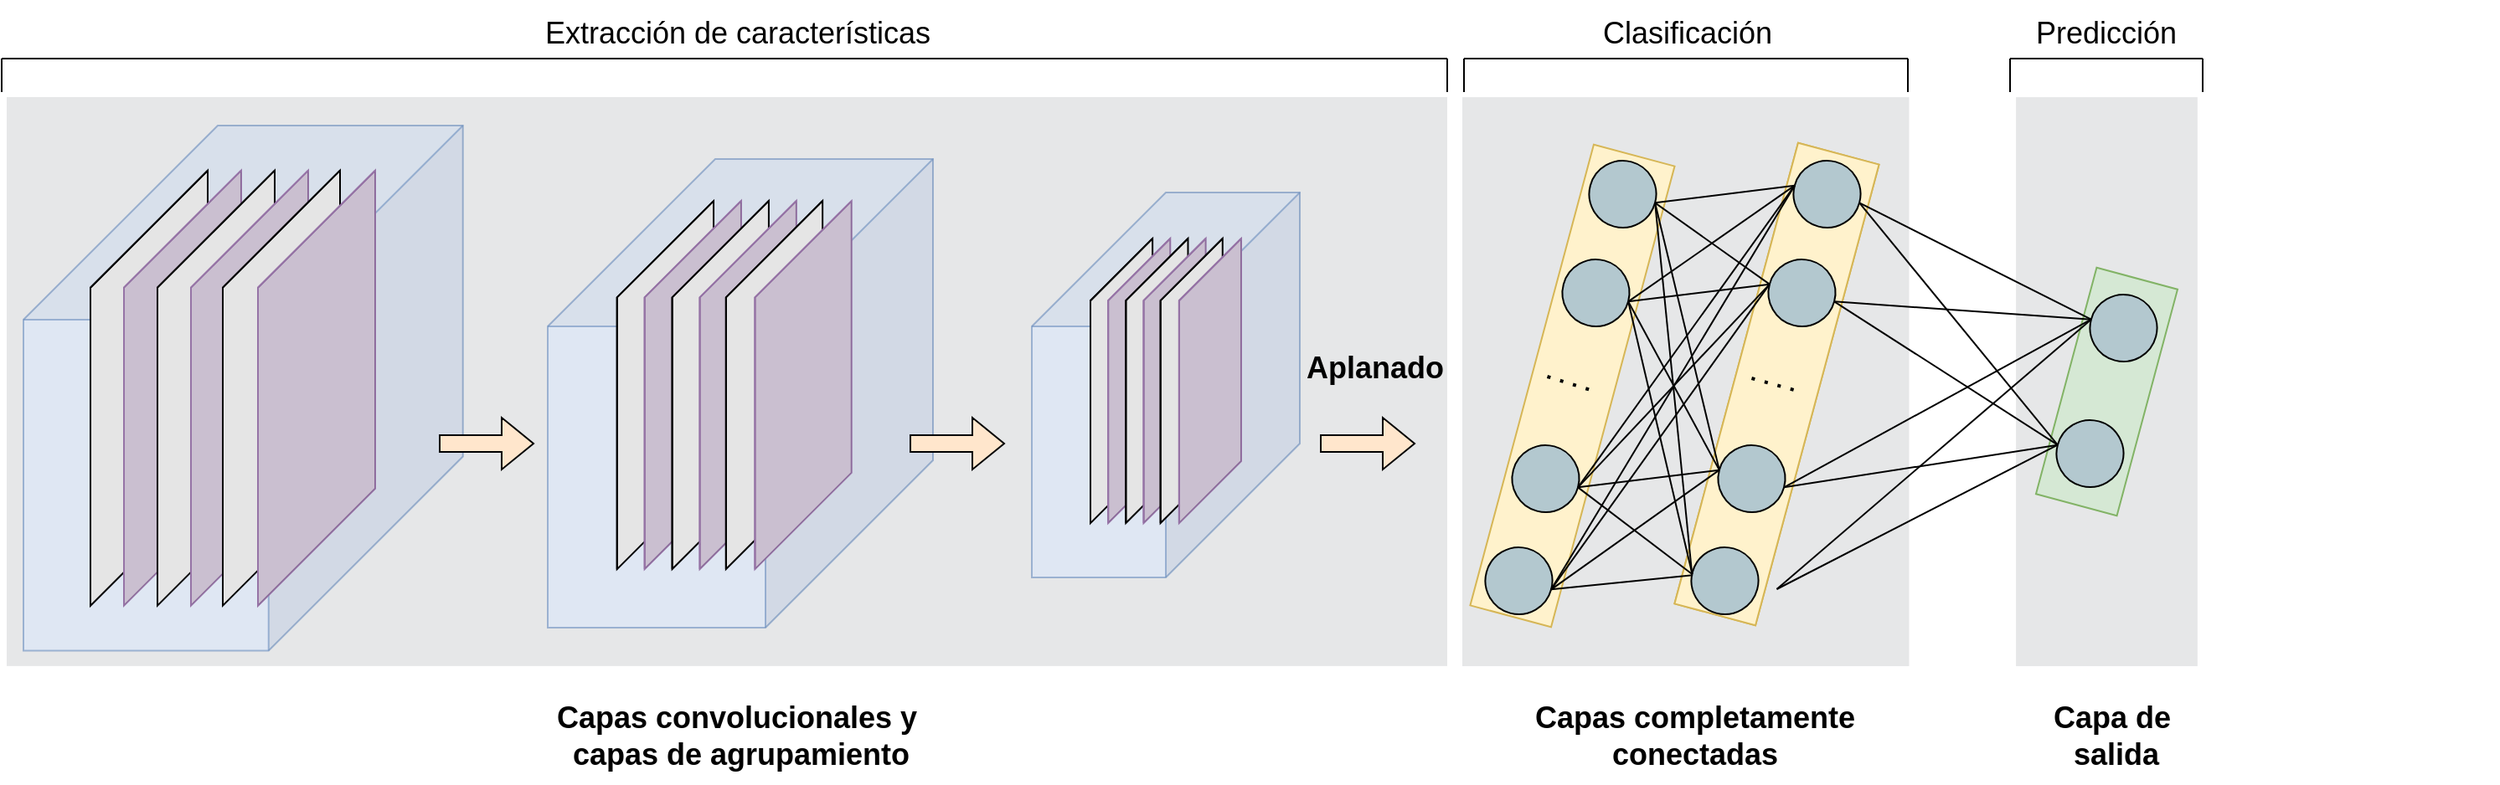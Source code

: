 <mxfile version="24.7.6">
  <diagram name="Page-1" id="Joce6e6T_6m52vz_l7Z_">
    <mxGraphModel dx="2194" dy="1058" grid="1" gridSize="10" guides="1" tooltips="1" connect="1" arrows="1" fold="1" page="1" pageScale="1" pageWidth="70" pageHeight="120" math="1" shadow="0">
      <root>
        <mxCell id="0" />
        <mxCell id="1" parent="0" />
        <mxCell id="L7A9VUnb_QCNfGNs0-5k-71" value="" style="group;rotation=0;" vertex="1" connectable="0" parent="1">
          <mxGeometry x="160.002" y="-252.003" width="540" height="384.97" as="geometry" />
        </mxCell>
        <mxCell id="L7A9VUnb_QCNfGNs0-5k-144" value="" style="group" vertex="1" connectable="0" parent="L7A9VUnb_QCNfGNs0-5k-71">
          <mxGeometry x="-937.002" y="30.963" width="850" height="286.96" as="geometry" />
        </mxCell>
        <mxCell id="L7A9VUnb_QCNfGNs0-5k-155" value="" style="rounded=0;whiteSpace=wrap;html=1;fillColor=#e6e7e8;strokeColor=none;" vertex="1" parent="L7A9VUnb_QCNfGNs0-5k-144">
          <mxGeometry x="-10" y="-55.96" width="860" height="339.93" as="geometry" />
        </mxCell>
        <mxCell id="L7A9VUnb_QCNfGNs0-5k-118" value="" style="shape=cube;whiteSpace=wrap;html=1;boundedLbl=1;backgroundOutline=1;darkOpacity=0.05;darkOpacity2=0.1;flipH=1;size=116;fillColor=#dae8fc;strokeColor=#6c8ebf;opacity=60;" vertex="1" parent="L7A9VUnb_QCNfGNs0-5k-144">
          <mxGeometry y="-38.96" width="262.37" height="313.77" as="geometry" />
        </mxCell>
        <mxCell id="L7A9VUnb_QCNfGNs0-5k-90" value="" style="shape=cube;whiteSpace=wrap;html=1;boundedLbl=1;backgroundOutline=1;darkOpacity=0.05;darkOpacity2=0.1;flipH=1;size=70;" vertex="1" parent="L7A9VUnb_QCNfGNs0-5k-144">
          <mxGeometry x="40" y="-12.08" width="70" height="260" as="geometry" />
        </mxCell>
        <mxCell id="L7A9VUnb_QCNfGNs0-5k-98" value="" style="shape=cube;whiteSpace=wrap;html=1;boundedLbl=1;backgroundOutline=1;darkOpacity=0.05;darkOpacity2=0.1;flipH=1;size=70;fillColor=#e1d5e7;strokeColor=#9673a6;" vertex="1" parent="L7A9VUnb_QCNfGNs0-5k-144">
          <mxGeometry x="60" y="-12.15" width="70" height="260" as="geometry" />
        </mxCell>
        <mxCell id="L7A9VUnb_QCNfGNs0-5k-99" value="" style="shape=cube;whiteSpace=wrap;html=1;boundedLbl=1;backgroundOutline=1;darkOpacity=0.05;darkOpacity2=0.1;flipH=1;size=70;" vertex="1" parent="L7A9VUnb_QCNfGNs0-5k-144">
          <mxGeometry x="80" y="-12.15" width="70" height="260" as="geometry" />
        </mxCell>
        <mxCell id="L7A9VUnb_QCNfGNs0-5k-100" value="" style="shape=cube;whiteSpace=wrap;html=1;boundedLbl=1;backgroundOutline=1;darkOpacity=0.05;darkOpacity2=0.1;flipH=1;size=70;fillColor=#e1d5e7;strokeColor=#9673a6;" vertex="1" parent="L7A9VUnb_QCNfGNs0-5k-144">
          <mxGeometry x="100" y="-12.15" width="70" height="260" as="geometry" />
        </mxCell>
        <mxCell id="L7A9VUnb_QCNfGNs0-5k-101" value="" style="shape=cube;whiteSpace=wrap;html=1;boundedLbl=1;backgroundOutline=1;darkOpacity=0.05;darkOpacity2=0.1;flipH=1;size=70;" vertex="1" parent="L7A9VUnb_QCNfGNs0-5k-144">
          <mxGeometry x="119" y="-12.15" width="70" height="260" as="geometry" />
        </mxCell>
        <mxCell id="L7A9VUnb_QCNfGNs0-5k-102" value="" style="shape=cube;whiteSpace=wrap;html=1;boundedLbl=1;backgroundOutline=1;darkOpacity=0.05;darkOpacity2=0.1;flipH=1;size=70;fillColor=#e1d5e7;strokeColor=#9673a6;" vertex="1" parent="L7A9VUnb_QCNfGNs0-5k-144">
          <mxGeometry x="140" y="-12.08" width="70" height="260" as="geometry" />
        </mxCell>
        <mxCell id="L7A9VUnb_QCNfGNs0-5k-147" value="" style="group" vertex="1" connectable="0" parent="L7A9VUnb_QCNfGNs0-5k-144">
          <mxGeometry x="313" y="-18.96" width="510" height="290" as="geometry" />
        </mxCell>
        <mxCell id="L7A9VUnb_QCNfGNs0-5k-146" value="" style="shape=cube;whiteSpace=wrap;html=1;boundedLbl=1;backgroundOutline=1;darkOpacity=0.05;darkOpacity2=0.1;flipH=1;size=100;fillColor=#dae8fc;strokeColor=#6c8ebf;opacity=60;" vertex="1" parent="L7A9VUnb_QCNfGNs0-5k-147">
          <mxGeometry width="230" height="280" as="geometry" />
        </mxCell>
        <mxCell id="L7A9VUnb_QCNfGNs0-5k-105" value="" style="shape=cube;whiteSpace=wrap;html=1;boundedLbl=1;backgroundOutline=1;darkOpacity=0.05;darkOpacity2=0.1;flipH=1;size=70;" vertex="1" parent="L7A9VUnb_QCNfGNs0-5k-147">
          <mxGeometry x="41.37" y="25.059" width="57.647" height="220.011" as="geometry" />
        </mxCell>
        <mxCell id="L7A9VUnb_QCNfGNs0-5k-106" value="" style="shape=cube;whiteSpace=wrap;html=1;boundedLbl=1;backgroundOutline=1;darkOpacity=0.05;darkOpacity2=0.1;flipH=1;size=70;fillColor=#e1d5e7;strokeColor=#9673a6;" vertex="1" parent="L7A9VUnb_QCNfGNs0-5k-147">
          <mxGeometry x="57.841" y="25" width="57.647" height="220.011" as="geometry" />
        </mxCell>
        <mxCell id="L7A9VUnb_QCNfGNs0-5k-107" value="" style="shape=cube;whiteSpace=wrap;html=1;boundedLbl=1;backgroundOutline=1;darkOpacity=0.05;darkOpacity2=0.1;flipH=1;size=70;" vertex="1" parent="L7A9VUnb_QCNfGNs0-5k-147">
          <mxGeometry x="74.311" y="25" width="57.647" height="220.011" as="geometry" />
        </mxCell>
        <mxCell id="L7A9VUnb_QCNfGNs0-5k-108" value="" style="shape=cube;whiteSpace=wrap;html=1;boundedLbl=1;backgroundOutline=1;darkOpacity=0.05;darkOpacity2=0.1;flipH=1;size=70;fillColor=#e1d5e7;strokeColor=#9673a6;" vertex="1" parent="L7A9VUnb_QCNfGNs0-5k-147">
          <mxGeometry x="90.782" y="25" width="57.647" height="220.011" as="geometry" />
        </mxCell>
        <mxCell id="L7A9VUnb_QCNfGNs0-5k-109" value="" style="shape=cube;whiteSpace=wrap;html=1;boundedLbl=1;backgroundOutline=1;darkOpacity=0.05;darkOpacity2=0.1;flipH=1;size=70;" vertex="1" parent="L7A9VUnb_QCNfGNs0-5k-147">
          <mxGeometry x="106.429" y="25" width="57.647" height="220.011" as="geometry" />
        </mxCell>
        <mxCell id="L7A9VUnb_QCNfGNs0-5k-110" value="" style="shape=cube;whiteSpace=wrap;html=1;boundedLbl=1;backgroundOutline=1;darkOpacity=0.05;darkOpacity2=0.1;flipH=1;size=70;fillColor=#e1d5e7;strokeColor=#9673a6;" vertex="1" parent="L7A9VUnb_QCNfGNs0-5k-147">
          <mxGeometry x="123.723" y="25.059" width="57.647" height="220.011" as="geometry" />
        </mxCell>
        <mxCell id="L7A9VUnb_QCNfGNs0-5k-156" value="" style="shape=flexArrow;endArrow=classic;html=1;rounded=0;fillColor=#ffe6cc;strokeColor=#000000;" edge="1" parent="L7A9VUnb_QCNfGNs0-5k-144">
          <mxGeometry width="50" height="50" relative="1" as="geometry">
            <mxPoint x="248" y="151.04" as="sourcePoint" />
            <mxPoint x="305" y="151.04" as="targetPoint" />
          </mxGeometry>
        </mxCell>
        <mxCell id="L7A9VUnb_QCNfGNs0-5k-160" value="" style="shape=flexArrow;endArrow=classic;html=1;rounded=0;fillColor=#ffe6cc;strokeColor=#000000;" edge="1" parent="L7A9VUnb_QCNfGNs0-5k-144">
          <mxGeometry width="50" height="50" relative="1" as="geometry">
            <mxPoint x="529" y="151.04" as="sourcePoint" />
            <mxPoint x="586" y="151.04" as="targetPoint" />
          </mxGeometry>
        </mxCell>
        <mxCell id="L7A9VUnb_QCNfGNs0-5k-168" value="&lt;b&gt;&lt;font style=&quot;font-size: 18px;&quot;&gt;Capas completamente conectadas&lt;/font&gt;&lt;/b&gt;" style="text;html=1;align=center;verticalAlign=middle;whiteSpace=wrap;rounded=0;" vertex="1" parent="L7A9VUnb_QCNfGNs0-5k-71">
          <mxGeometry x="-79.002" y="342.003" width="280" height="30" as="geometry" />
        </mxCell>
        <mxCell id="L7A9VUnb_QCNfGNs0-5k-169" value="&lt;div&gt;&lt;b&gt;&lt;font style=&quot;font-size: 18px;&quot;&gt;Capa de&lt;/font&gt;&lt;/b&gt;&lt;/div&gt;&lt;div&gt;&lt;b&gt;&lt;font style=&quot;font-size: 18px;&quot;&gt;&amp;nbsp;salida&lt;/font&gt;&lt;/b&gt;&lt;/div&gt;" style="text;html=1;align=center;verticalAlign=middle;whiteSpace=wrap;rounded=0;" vertex="1" parent="L7A9VUnb_QCNfGNs0-5k-71">
          <mxGeometry x="240" y="342" width="140" height="30" as="geometry" />
        </mxCell>
        <mxCell id="L7A9VUnb_QCNfGNs0-5k-148" value="" style="shape=cube;whiteSpace=wrap;html=1;boundedLbl=1;backgroundOutline=1;darkOpacity=0.05;darkOpacity2=0.1;flipH=1;size=80;fillColor=#dae8fc;strokeColor=#6c8ebf;opacity=60;" vertex="1" parent="1">
          <mxGeometry x="-175" y="-220.0" width="160" height="230" as="geometry" />
        </mxCell>
        <mxCell id="L7A9VUnb_QCNfGNs0-5k-37" value="&lt;font style=&quot;font-size: 18px;&quot;&gt;Clasificación&lt;/font&gt;" style="text;html=1;align=center;verticalAlign=middle;resizable=0;points=[];autosize=1;strokeColor=none;fillColor=none;" vertex="1" parent="1">
          <mxGeometry x="155.5" y="-335" width="120" height="40" as="geometry" />
        </mxCell>
        <mxCell id="L7A9VUnb_QCNfGNs0-5k-38" value="" style="group;strokeColor=none;rounded=0;" vertex="1" connectable="0" parent="1">
          <mxGeometry x="83" y="-300" width="265" height="20" as="geometry" />
        </mxCell>
        <mxCell id="L7A9VUnb_QCNfGNs0-5k-39" value="" style="endArrow=none;html=1;rounded=0;" edge="1" parent="L7A9VUnb_QCNfGNs0-5k-38">
          <mxGeometry width="50" height="50" relative="1" as="geometry">
            <mxPoint as="sourcePoint" />
            <mxPoint x="265.0" as="targetPoint" />
          </mxGeometry>
        </mxCell>
        <mxCell id="L7A9VUnb_QCNfGNs0-5k-40" value="" style="endArrow=none;html=1;rounded=0;" edge="1" parent="L7A9VUnb_QCNfGNs0-5k-38">
          <mxGeometry width="50" height="50" relative="1" as="geometry">
            <mxPoint y="20" as="sourcePoint" />
            <mxPoint as="targetPoint" />
          </mxGeometry>
        </mxCell>
        <mxCell id="L7A9VUnb_QCNfGNs0-5k-41" value="" style="endArrow=none;html=1;rounded=0;" edge="1" parent="L7A9VUnb_QCNfGNs0-5k-38">
          <mxGeometry width="50" height="50" relative="1" as="geometry">
            <mxPoint x="265.0" y="20" as="sourcePoint" />
            <mxPoint x="265.0" as="targetPoint" />
          </mxGeometry>
        </mxCell>
        <mxCell id="L7A9VUnb_QCNfGNs0-5k-53" value="" style="group;strokeColor=none;rounded=0;" vertex="1" connectable="0" parent="1">
          <mxGeometry x="409" y="-300" width="115" height="20" as="geometry" />
        </mxCell>
        <mxCell id="L7A9VUnb_QCNfGNs0-5k-54" value="" style="endArrow=none;html=1;rounded=0;" edge="1" parent="L7A9VUnb_QCNfGNs0-5k-53">
          <mxGeometry width="50" height="50" relative="1" as="geometry">
            <mxPoint as="sourcePoint" />
            <mxPoint x="115" as="targetPoint" />
          </mxGeometry>
        </mxCell>
        <mxCell id="L7A9VUnb_QCNfGNs0-5k-55" value="" style="endArrow=none;html=1;rounded=0;" edge="1" parent="L7A9VUnb_QCNfGNs0-5k-53">
          <mxGeometry width="50" height="50" relative="1" as="geometry">
            <mxPoint y="20" as="sourcePoint" />
            <mxPoint as="targetPoint" />
          </mxGeometry>
        </mxCell>
        <mxCell id="L7A9VUnb_QCNfGNs0-5k-56" value="" style="endArrow=none;html=1;rounded=0;" edge="1" parent="L7A9VUnb_QCNfGNs0-5k-53">
          <mxGeometry width="50" height="50" relative="1" as="geometry">
            <mxPoint x="115" y="20" as="sourcePoint" />
            <mxPoint x="115" as="targetPoint" />
          </mxGeometry>
        </mxCell>
        <mxCell id="L7A9VUnb_QCNfGNs0-5k-57" value="&lt;font style=&quot;font-size: 18px;&quot;&gt;Predicción&lt;/font&gt;" style="text;html=1;align=center;verticalAlign=middle;resizable=0;points=[];autosize=1;strokeColor=none;fillColor=none;" vertex="1" parent="1">
          <mxGeometry x="411.496" y="-335" width="110" height="40" as="geometry" />
        </mxCell>
        <mxCell id="L7A9VUnb_QCNfGNs0-5k-79" value="" style="group;strokeColor=none;rounded=0;strokeWidth=1;perimeterSpacing=0;" vertex="1" connectable="0" parent="1">
          <mxGeometry x="-790" y="-300" width="863" height="20" as="geometry" />
        </mxCell>
        <mxCell id="L7A9VUnb_QCNfGNs0-5k-80" value="" style="endArrow=none;html=1;rounded=0;" edge="1" parent="L7A9VUnb_QCNfGNs0-5k-79">
          <mxGeometry width="50" height="50" relative="1" as="geometry">
            <mxPoint as="sourcePoint" />
            <mxPoint x="863" as="targetPoint" />
          </mxGeometry>
        </mxCell>
        <mxCell id="L7A9VUnb_QCNfGNs0-5k-81" value="" style="endArrow=none;html=1;rounded=0;" edge="1" parent="L7A9VUnb_QCNfGNs0-5k-79">
          <mxGeometry width="50" height="50" relative="1" as="geometry">
            <mxPoint y="20" as="sourcePoint" />
            <mxPoint as="targetPoint" />
          </mxGeometry>
        </mxCell>
        <mxCell id="L7A9VUnb_QCNfGNs0-5k-82" value="" style="endArrow=none;html=1;rounded=0;" edge="1" parent="L7A9VUnb_QCNfGNs0-5k-79">
          <mxGeometry width="50" height="50" relative="1" as="geometry">
            <mxPoint x="863" y="20" as="sourcePoint" />
            <mxPoint x="863" as="targetPoint" />
          </mxGeometry>
        </mxCell>
        <mxCell id="L7A9VUnb_QCNfGNs0-5k-84" value="&lt;font style=&quot;font-size: 18px;&quot;&gt;Extracción de características&lt;/font&gt;" style="text;html=1;align=center;verticalAlign=middle;resizable=0;points=[];autosize=1;strokeColor=none;fillColor=none;" vertex="1" parent="1">
          <mxGeometry x="-476.5" y="-335" width="250" height="40" as="geometry" />
        </mxCell>
        <mxCell id="L7A9VUnb_QCNfGNs0-5k-145" value="" style="group" vertex="1" connectable="0" parent="1">
          <mxGeometry x="-136" y="-278" width="196" height="250" as="geometry" />
        </mxCell>
        <mxCell id="L7A9VUnb_QCNfGNs0-5k-149" value="" style="group" vertex="1" connectable="0" parent="L7A9VUnb_QCNfGNs0-5k-145">
          <mxGeometry x="-4" y="85.48" width="90" height="170.07" as="geometry" />
        </mxCell>
        <mxCell id="L7A9VUnb_QCNfGNs0-5k-112" value="" style="shape=cube;whiteSpace=wrap;html=1;boundedLbl=1;backgroundOutline=1;darkOpacity=0.05;darkOpacity2=0.1;flipH=1;size=70;" vertex="1" parent="L7A9VUnb_QCNfGNs0-5k-149">
          <mxGeometry y="0.046" width="37.059" height="170.024" as="geometry" />
        </mxCell>
        <mxCell id="L7A9VUnb_QCNfGNs0-5k-113" value="" style="shape=cube;whiteSpace=wrap;html=1;boundedLbl=1;backgroundOutline=1;darkOpacity=0.05;darkOpacity2=0.1;flipH=1;size=70;fillColor=#e1d5e7;strokeColor=#9673a6;" vertex="1" parent="L7A9VUnb_QCNfGNs0-5k-149">
          <mxGeometry x="10.588" width="37.059" height="170.024" as="geometry" />
        </mxCell>
        <mxCell id="L7A9VUnb_QCNfGNs0-5k-114" value="" style="shape=cube;whiteSpace=wrap;html=1;boundedLbl=1;backgroundOutline=1;darkOpacity=0.05;darkOpacity2=0.1;flipH=1;size=70;" vertex="1" parent="L7A9VUnb_QCNfGNs0-5k-149">
          <mxGeometry x="21.176" width="37.059" height="170.024" as="geometry" />
        </mxCell>
        <mxCell id="L7A9VUnb_QCNfGNs0-5k-115" value="" style="shape=cube;whiteSpace=wrap;html=1;boundedLbl=1;backgroundOutline=1;darkOpacity=0.05;darkOpacity2=0.1;flipH=1;size=70;fillColor=#e1d5e7;strokeColor=#9673a6;" vertex="1" parent="L7A9VUnb_QCNfGNs0-5k-149">
          <mxGeometry x="31.765" width="37.059" height="170.024" as="geometry" />
        </mxCell>
        <mxCell id="L7A9VUnb_QCNfGNs0-5k-116" value="" style="shape=cube;whiteSpace=wrap;html=1;boundedLbl=1;backgroundOutline=1;darkOpacity=0.05;darkOpacity2=0.1;flipH=1;size=70;" vertex="1" parent="L7A9VUnb_QCNfGNs0-5k-149">
          <mxGeometry x="41.824" width="37.059" height="170.024" as="geometry" />
        </mxCell>
        <mxCell id="L7A9VUnb_QCNfGNs0-5k-117" value="" style="shape=cube;whiteSpace=wrap;html=1;boundedLbl=1;backgroundOutline=1;darkOpacity=0.05;darkOpacity2=0.1;flipH=1;size=70;fillColor=#e1d5e7;strokeColor=#9673a6;" vertex="1" parent="L7A9VUnb_QCNfGNs0-5k-149">
          <mxGeometry x="52.941" y="0.046" width="37.059" height="170.024" as="geometry" />
        </mxCell>
        <mxCell id="L7A9VUnb_QCNfGNs0-5k-161" value="" style="shape=flexArrow;endArrow=classic;html=1;rounded=0;fillColor=#ffe6cc;strokeColor=#000000;" edge="1" parent="L7A9VUnb_QCNfGNs0-5k-145">
          <mxGeometry width="50" height="50" relative="1" as="geometry">
            <mxPoint x="133" y="208" as="sourcePoint" />
            <mxPoint x="190" y="208" as="targetPoint" />
          </mxGeometry>
        </mxCell>
        <mxCell id="L7A9VUnb_QCNfGNs0-5k-173" value="&lt;div&gt;&lt;b&gt;&lt;font style=&quot;font-size: 18px;&quot;&gt;Aplanado&lt;/font&gt;&lt;/b&gt;&lt;/div&gt;" style="text;html=1;align=center;verticalAlign=middle;whiteSpace=wrap;rounded=0;" vertex="1" parent="L7A9VUnb_QCNfGNs0-5k-145">
          <mxGeometry x="136" y="148" width="60" height="30" as="geometry" />
        </mxCell>
        <mxCell id="L7A9VUnb_QCNfGNs0-5k-77" value="" style="rounded=0;whiteSpace=wrap;html=1;fillColor=#e6e7e8;strokeColor=none;" vertex="1" parent="1">
          <mxGeometry x="412.552" y="-276.933" width="108.37" height="339.93" as="geometry" />
        </mxCell>
        <mxCell id="L7A9VUnb_QCNfGNs0-5k-76" value="" style="rounded=0;whiteSpace=wrap;html=1;fillColor=#e6e7e8;strokeColor=none;" vertex="1" parent="1">
          <mxGeometry x="82.002" y="-276.933" width="266.74" height="339.93" as="geometry" />
        </mxCell>
        <mxCell id="L7A9VUnb_QCNfGNs0-5k-65" value="" style="group;rotation=15;" vertex="1" connectable="0" parent="1">
          <mxGeometry x="441.742" y="-171.003" width="50" height="140" as="geometry" />
        </mxCell>
        <mxCell id="L7A9VUnb_QCNfGNs0-5k-64" value="" style="rounded=0;whiteSpace=wrap;html=1;fillColor=#d5e8d4;strokeColor=#82b366;rotation=15;" vertex="1" parent="L7A9VUnb_QCNfGNs0-5k-65">
          <mxGeometry width="50" height="140" as="geometry" />
        </mxCell>
        <mxCell id="L7A9VUnb_QCNfGNs0-5k-11" value="" style="ellipse;whiteSpace=wrap;html=1;aspect=fixed;fillColor=#b3c8cf;rotation=15;" vertex="1" parent="L7A9VUnb_QCNfGNs0-5k-65">
          <mxGeometry x="15" y="12" width="40" height="40" as="geometry" />
        </mxCell>
        <mxCell id="L7A9VUnb_QCNfGNs0-5k-12" value="" style="ellipse;whiteSpace=wrap;html=1;aspect=fixed;fillColor=#b3c8cf;rotation=15;" vertex="1" parent="L7A9VUnb_QCNfGNs0-5k-65">
          <mxGeometry x="-5" y="87" width="40" height="40" as="geometry" />
        </mxCell>
        <mxCell id="L7A9VUnb_QCNfGNs0-5k-66" value="" style="group;rotation=15;fillColor=#fff2cc;strokeColor=#d6b656;" vertex="1" connectable="0" parent="1">
          <mxGeometry x="244.742" y="-248.003" width="50" height="285" as="geometry" />
        </mxCell>
        <mxCell id="L7A9VUnb_QCNfGNs0-5k-63" value="" style="rounded=0;whiteSpace=wrap;html=1;fillColor=#fff2cc;strokeColor=#d6b656;rotation=15;" vertex="1" parent="L7A9VUnb_QCNfGNs0-5k-66">
          <mxGeometry width="50" height="285" as="geometry" />
        </mxCell>
        <mxCell id="L7A9VUnb_QCNfGNs0-5k-7" value="" style="ellipse;whiteSpace=wrap;html=1;aspect=fixed;fillColor=#b3c8cf;rotation=15;" vertex="1" parent="L7A9VUnb_QCNfGNs0-5k-66">
          <mxGeometry x="-26" y="240" width="40" height="40" as="geometry" />
        </mxCell>
        <mxCell id="L7A9VUnb_QCNfGNs0-5k-8" value="" style="ellipse;whiteSpace=wrap;html=1;aspect=fixed;fillColor=#b3c8cf;rotation=15;" vertex="1" parent="L7A9VUnb_QCNfGNs0-5k-66">
          <mxGeometry x="-10" y="179" width="40" height="40" as="geometry" />
        </mxCell>
        <mxCell id="L7A9VUnb_QCNfGNs0-5k-9" value="" style="ellipse;whiteSpace=wrap;html=1;aspect=fixed;fillColor=#b3c8cf;rotation=15;" vertex="1" parent="L7A9VUnb_QCNfGNs0-5k-66">
          <mxGeometry x="20" y="68" width="40" height="40" as="geometry" />
        </mxCell>
        <mxCell id="L7A9VUnb_QCNfGNs0-5k-10" value="" style="ellipse;whiteSpace=wrap;html=1;aspect=fixed;fillColor=#b3c8cf;rotation=15;" vertex="1" parent="L7A9VUnb_QCNfGNs0-5k-66">
          <mxGeometry x="35" y="9" width="40" height="40" as="geometry" />
        </mxCell>
        <mxCell id="L7A9VUnb_QCNfGNs0-5k-50" value="" style="endArrow=none;dashed=1;html=1;dashPattern=1 3;strokeWidth=2;rounded=0;" edge="1" parent="L7A9VUnb_QCNfGNs0-5k-66">
          <mxGeometry width="50" height="50" relative="1" as="geometry">
            <mxPoint x="10" y="139" as="sourcePoint" />
            <mxPoint x="39" y="147" as="targetPoint" />
          </mxGeometry>
        </mxCell>
        <mxCell id="L7A9VUnb_QCNfGNs0-5k-67" value="" style="group;rotation=15;" vertex="1" connectable="0" parent="1">
          <mxGeometry x="122.742" y="-247.003" width="154" height="285" as="geometry" />
        </mxCell>
        <mxCell id="L7A9VUnb_QCNfGNs0-5k-62" value="" style="rounded=0;whiteSpace=wrap;html=1;fillColor=#fff2cc;strokeColor=#d6b656;rotation=15;" vertex="1" parent="L7A9VUnb_QCNfGNs0-5k-67">
          <mxGeometry width="50" height="285" as="geometry" />
        </mxCell>
        <mxCell id="L7A9VUnb_QCNfGNs0-5k-3" value="" style="ellipse;whiteSpace=wrap;html=1;aspect=fixed;fillColor=#b3c8cf;rotation=15;" vertex="1" parent="L7A9VUnb_QCNfGNs0-5k-67">
          <mxGeometry x="-27" y="239" width="40" height="40" as="geometry" />
        </mxCell>
        <mxCell id="L7A9VUnb_QCNfGNs0-5k-4" value="" style="ellipse;whiteSpace=wrap;html=1;aspect=fixed;fillColor=#b3c8cf;rotation=15;" vertex="1" parent="L7A9VUnb_QCNfGNs0-5k-67">
          <mxGeometry x="-11" y="178" width="40" height="40" as="geometry" />
        </mxCell>
        <mxCell id="L7A9VUnb_QCNfGNs0-5k-5" value="" style="ellipse;whiteSpace=wrap;html=1;aspect=fixed;fillColor=#b3c8cf;rotation=15;" vertex="1" parent="L7A9VUnb_QCNfGNs0-5k-67">
          <mxGeometry x="19" y="67" width="40" height="40" as="geometry" />
        </mxCell>
        <mxCell id="L7A9VUnb_QCNfGNs0-5k-6" value="" style="ellipse;whiteSpace=wrap;html=1;aspect=fixed;fillColor=#b3c8cf;rotation=15;" vertex="1" parent="L7A9VUnb_QCNfGNs0-5k-67">
          <mxGeometry x="35" y="8" width="40" height="40" as="geometry" />
        </mxCell>
        <mxCell id="L7A9VUnb_QCNfGNs0-5k-51" value="" style="endArrow=none;dashed=1;html=1;dashPattern=1 3;strokeWidth=2;rounded=0;" edge="1" parent="L7A9VUnb_QCNfGNs0-5k-67">
          <mxGeometry width="50" height="50" relative="1" as="geometry">
            <mxPoint x="10" y="137" as="sourcePoint" />
            <mxPoint x="39" y="146" as="targetPoint" />
          </mxGeometry>
        </mxCell>
        <mxCell id="L7A9VUnb_QCNfGNs0-5k-13" value="" style="endArrow=none;html=1;rounded=0;entryX=0;entryY=0.5;entryDx=0;entryDy=0;exitX=1;exitY=0.5;exitDx=0;exitDy=0;" edge="1" parent="1" source="L7A9VUnb_QCNfGNs0-5k-6" target="L7A9VUnb_QCNfGNs0-5k-10">
          <mxGeometry width="50" height="50" relative="1" as="geometry">
            <mxPoint x="146.742" y="-163.003" as="sourcePoint" />
            <mxPoint x="196.742" y="-213.003" as="targetPoint" />
          </mxGeometry>
        </mxCell>
        <mxCell id="L7A9VUnb_QCNfGNs0-5k-14" value="" style="endArrow=none;html=1;rounded=0;entryX=0;entryY=0.5;entryDx=0;entryDy=0;exitX=1;exitY=0.5;exitDx=0;exitDy=0;" edge="1" parent="1" source="L7A9VUnb_QCNfGNs0-5k-6" target="L7A9VUnb_QCNfGNs0-5k-9">
          <mxGeometry width="50" height="50" relative="1" as="geometry">
            <mxPoint x="176.742" y="-213.003" as="sourcePoint" />
            <mxPoint x="217.742" y="-213.003" as="targetPoint" />
          </mxGeometry>
        </mxCell>
        <mxCell id="L7A9VUnb_QCNfGNs0-5k-15" value="" style="endArrow=none;html=1;rounded=0;entryX=0;entryY=0.5;entryDx=0;entryDy=0;exitX=1;exitY=0.5;exitDx=0;exitDy=0;" edge="1" parent="1" source="L7A9VUnb_QCNfGNs0-5k-6" target="L7A9VUnb_QCNfGNs0-5k-8">
          <mxGeometry width="50" height="50" relative="1" as="geometry">
            <mxPoint x="186.742" y="-203.003" as="sourcePoint" />
            <mxPoint x="226.742" y="-203.003" as="targetPoint" />
          </mxGeometry>
        </mxCell>
        <mxCell id="L7A9VUnb_QCNfGNs0-5k-16" value="" style="endArrow=none;html=1;rounded=0;entryX=-0.003;entryY=0.521;entryDx=0;entryDy=0;exitX=1;exitY=0.5;exitDx=0;exitDy=0;entryPerimeter=0;" edge="1" parent="1" source="L7A9VUnb_QCNfGNs0-5k-6" target="L7A9VUnb_QCNfGNs0-5k-7">
          <mxGeometry width="50" height="50" relative="1" as="geometry">
            <mxPoint x="196.742" y="-193.003" as="sourcePoint" />
            <mxPoint x="206.742" y="16.997" as="targetPoint" />
          </mxGeometry>
        </mxCell>
        <mxCell id="L7A9VUnb_QCNfGNs0-5k-17" value="" style="endArrow=none;html=1;rounded=0;entryX=0;entryY=0.5;entryDx=0;entryDy=0;exitX=1;exitY=0.5;exitDx=0;exitDy=0;" edge="1" parent="1" source="L7A9VUnb_QCNfGNs0-5k-5" target="L7A9VUnb_QCNfGNs0-5k-10">
          <mxGeometry width="50" height="50" relative="1" as="geometry">
            <mxPoint x="176.742" y="-144.003" as="sourcePoint" />
            <mxPoint x="217.742" y="-143.003" as="targetPoint" />
          </mxGeometry>
        </mxCell>
        <mxCell id="L7A9VUnb_QCNfGNs0-5k-18" value="" style="endArrow=none;html=1;rounded=0;exitX=1;exitY=0.5;exitDx=0;exitDy=0;entryX=0;entryY=0.5;entryDx=0;entryDy=0;" edge="1" parent="1" source="L7A9VUnb_QCNfGNs0-5k-5" target="L7A9VUnb_QCNfGNs0-5k-9">
          <mxGeometry width="50" height="50" relative="1" as="geometry">
            <mxPoint x="176.742" y="-162.003" as="sourcePoint" />
            <mxPoint x="186.742" y="-162.003" as="targetPoint" />
          </mxGeometry>
        </mxCell>
        <mxCell id="L7A9VUnb_QCNfGNs0-5k-19" value="" style="endArrow=none;html=1;rounded=0;entryX=0;entryY=0.5;entryDx=0;entryDy=0;exitX=1;exitY=0.5;exitDx=0;exitDy=0;" edge="1" parent="1" source="L7A9VUnb_QCNfGNs0-5k-5" target="L7A9VUnb_QCNfGNs0-5k-8">
          <mxGeometry width="50" height="50" relative="1" as="geometry">
            <mxPoint x="176.742" y="-124.003" as="sourcePoint" />
            <mxPoint x="217.742" y="-124.003" as="targetPoint" />
          </mxGeometry>
        </mxCell>
        <mxCell id="L7A9VUnb_QCNfGNs0-5k-20" value="" style="endArrow=none;html=1;rounded=0;entryX=0.005;entryY=0.532;entryDx=0;entryDy=0;exitX=1;exitY=0.5;exitDx=0;exitDy=0;entryPerimeter=0;" edge="1" parent="1" source="L7A9VUnb_QCNfGNs0-5k-5" target="L7A9VUnb_QCNfGNs0-5k-7">
          <mxGeometry width="50" height="50" relative="1" as="geometry">
            <mxPoint x="236.742" y="-153.003" as="sourcePoint" />
            <mxPoint x="206.742" y="16.997" as="targetPoint" />
          </mxGeometry>
        </mxCell>
        <mxCell id="L7A9VUnb_QCNfGNs0-5k-21" value="" style="endArrow=none;html=1;rounded=0;entryX=0;entryY=0.5;entryDx=0;entryDy=0;exitX=1;exitY=0.5;exitDx=0;exitDy=0;" edge="1" parent="1" source="L7A9VUnb_QCNfGNs0-5k-4" target="L7A9VUnb_QCNfGNs0-5k-10">
          <mxGeometry width="50" height="50" relative="1" as="geometry">
            <mxPoint x="177.742" y="-63.003" as="sourcePoint" />
            <mxPoint x="216.742" y="-64.003" as="targetPoint" />
          </mxGeometry>
        </mxCell>
        <mxCell id="L7A9VUnb_QCNfGNs0-5k-22" value="" style="endArrow=none;html=1;rounded=0;entryX=0;entryY=0.5;entryDx=0;entryDy=0;exitX=1;exitY=0.5;exitDx=0;exitDy=0;" edge="1" parent="1" source="L7A9VUnb_QCNfGNs0-5k-4" target="L7A9VUnb_QCNfGNs0-5k-9">
          <mxGeometry width="50" height="50" relative="1" as="geometry">
            <mxPoint x="176.742" y="-49.003" as="sourcePoint" />
            <mxPoint x="216.742" y="-49.003" as="targetPoint" />
          </mxGeometry>
        </mxCell>
        <mxCell id="L7A9VUnb_QCNfGNs0-5k-23" value="" style="endArrow=none;html=1;rounded=0;exitX=1;exitY=0.5;exitDx=0;exitDy=0;entryX=0;entryY=0.5;entryDx=0;entryDy=0;" edge="1" parent="1" source="L7A9VUnb_QCNfGNs0-5k-4" target="L7A9VUnb_QCNfGNs0-5k-8">
          <mxGeometry width="50" height="50" relative="1" as="geometry">
            <mxPoint x="196.742" y="-32.003" as="sourcePoint" />
            <mxPoint x="227.742" y="-7.003" as="targetPoint" />
          </mxGeometry>
        </mxCell>
        <mxCell id="L7A9VUnb_QCNfGNs0-5k-24" value="" style="endArrow=none;html=1;rounded=0;entryX=-0.003;entryY=0.529;entryDx=0;entryDy=0;exitX=1;exitY=0.5;exitDx=0;exitDy=0;entryPerimeter=0;" edge="1" parent="1" source="L7A9VUnb_QCNfGNs0-5k-4" target="L7A9VUnb_QCNfGNs0-5k-7">
          <mxGeometry width="50" height="50" relative="1" as="geometry">
            <mxPoint x="177.742" y="-33.003" as="sourcePoint" />
            <mxPoint x="206.742" y="16.997" as="targetPoint" />
          </mxGeometry>
        </mxCell>
        <mxCell id="L7A9VUnb_QCNfGNs0-5k-25" value="" style="endArrow=none;html=1;rounded=0;entryX=0;entryY=0.5;entryDx=0;entryDy=0;exitX=1;exitY=0.5;exitDx=0;exitDy=0;" edge="1" parent="1" target="L7A9VUnb_QCNfGNs0-5k-10" source="L7A9VUnb_QCNfGNs0-5k-3">
          <mxGeometry width="50" height="50" relative="1" as="geometry">
            <mxPoint x="166.742" y="16.997" as="sourcePoint" />
            <mxPoint x="216.742" y="16.997" as="targetPoint" />
          </mxGeometry>
        </mxCell>
        <mxCell id="L7A9VUnb_QCNfGNs0-5k-26" value="" style="endArrow=none;html=1;rounded=0;entryX=0;entryY=0.5;entryDx=0;entryDy=0;exitX=1;exitY=0.5;exitDx=0;exitDy=0;" edge="1" parent="1" target="L7A9VUnb_QCNfGNs0-5k-9" source="L7A9VUnb_QCNfGNs0-5k-3">
          <mxGeometry width="50" height="50" relative="1" as="geometry">
            <mxPoint x="156.742" y="7.997" as="sourcePoint" />
            <mxPoint x="216.742" y="16.997" as="targetPoint" />
          </mxGeometry>
        </mxCell>
        <mxCell id="L7A9VUnb_QCNfGNs0-5k-27" value="" style="endArrow=none;html=1;rounded=0;entryX=0;entryY=0.5;entryDx=0;entryDy=0;exitX=1;exitY=0.5;exitDx=0;exitDy=0;" edge="1" parent="1" target="L7A9VUnb_QCNfGNs0-5k-8" source="L7A9VUnb_QCNfGNs0-5k-3">
          <mxGeometry width="50" height="50" relative="1" as="geometry">
            <mxPoint x="166.742" y="16.997" as="sourcePoint" />
            <mxPoint x="216.742" y="16.997" as="targetPoint" />
          </mxGeometry>
        </mxCell>
        <mxCell id="L7A9VUnb_QCNfGNs0-5k-28" value="" style="endArrow=none;html=1;rounded=0;entryX=0.015;entryY=0.544;entryDx=0;entryDy=0;entryPerimeter=0;exitX=1;exitY=0.5;exitDx=0;exitDy=0;" edge="1" parent="1" source="L7A9VUnb_QCNfGNs0-5k-3" target="L7A9VUnb_QCNfGNs0-5k-7">
          <mxGeometry width="50" height="50" relative="1" as="geometry">
            <mxPoint x="156.742" y="27.997" as="sourcePoint" />
            <mxPoint x="206.742" y="16.997" as="targetPoint" />
          </mxGeometry>
        </mxCell>
        <mxCell id="L7A9VUnb_QCNfGNs0-5k-29" value="" style="endArrow=none;html=1;rounded=0;entryX=0;entryY=0.5;entryDx=0;entryDy=0;exitX=1;exitY=0.5;exitDx=0;exitDy=0;" edge="1" parent="1" source="L7A9VUnb_QCNfGNs0-5k-10" target="L7A9VUnb_QCNfGNs0-5k-11">
          <mxGeometry width="50" height="50" relative="1" as="geometry">
            <mxPoint x="284.742" y="-224.003" as="sourcePoint" />
            <mxPoint x="324.742" y="-223.003" as="targetPoint" />
          </mxGeometry>
        </mxCell>
        <mxCell id="L7A9VUnb_QCNfGNs0-5k-30" value="" style="endArrow=none;html=1;rounded=0;entryX=0;entryY=0.5;entryDx=0;entryDy=0;exitX=1;exitY=0.5;exitDx=0;exitDy=0;" edge="1" parent="1" source="L7A9VUnb_QCNfGNs0-5k-10" target="L7A9VUnb_QCNfGNs0-5k-12">
          <mxGeometry width="50" height="50" relative="1" as="geometry">
            <mxPoint x="309.742" y="-213.003" as="sourcePoint" />
            <mxPoint x="350.742" y="-213.003" as="targetPoint" />
          </mxGeometry>
        </mxCell>
        <mxCell id="L7A9VUnb_QCNfGNs0-5k-31" value="" style="endArrow=none;html=1;rounded=0;entryX=0;entryY=0.5;entryDx=0;entryDy=0;exitX=1;exitY=0.5;exitDx=0;exitDy=0;" edge="1" parent="1" source="L7A9VUnb_QCNfGNs0-5k-9" target="L7A9VUnb_QCNfGNs0-5k-11">
          <mxGeometry width="50" height="50" relative="1" as="geometry">
            <mxPoint x="359.742" y="-103.003" as="sourcePoint" />
            <mxPoint x="399.742" y="-104.003" as="targetPoint" />
          </mxGeometry>
        </mxCell>
        <mxCell id="L7A9VUnb_QCNfGNs0-5k-32" value="" style="endArrow=none;html=1;rounded=0;entryX=0;entryY=0.5;entryDx=0;entryDy=0;exitX=1;exitY=0.5;exitDx=0;exitDy=0;" edge="1" parent="1" source="L7A9VUnb_QCNfGNs0-5k-9" target="L7A9VUnb_QCNfGNs0-5k-12">
          <mxGeometry width="50" height="50" relative="1" as="geometry">
            <mxPoint x="379.742" y="-33.003" as="sourcePoint" />
            <mxPoint x="419.742" y="-33.003" as="targetPoint" />
          </mxGeometry>
        </mxCell>
        <mxCell id="L7A9VUnb_QCNfGNs0-5k-33" value="" style="endArrow=none;html=1;rounded=0;entryX=0;entryY=0.5;entryDx=0;entryDy=0;exitX=1;exitY=0.5;exitDx=0;exitDy=0;" edge="1" parent="1" source="L7A9VUnb_QCNfGNs0-5k-8" target="L7A9VUnb_QCNfGNs0-5k-11">
          <mxGeometry width="50" height="50" relative="1" as="geometry">
            <mxPoint x="284.742" y="-24.003" as="sourcePoint" />
            <mxPoint x="325.742" y="-23.003" as="targetPoint" />
          </mxGeometry>
        </mxCell>
        <mxCell id="L7A9VUnb_QCNfGNs0-5k-34" value="" style="endArrow=none;html=1;rounded=0;entryX=0;entryY=0.5;entryDx=0;entryDy=0;exitX=1;exitY=0.5;exitDx=0;exitDy=0;" edge="1" parent="1" source="L7A9VUnb_QCNfGNs0-5k-8" target="L7A9VUnb_QCNfGNs0-5k-12">
          <mxGeometry width="50" height="50" relative="1" as="geometry">
            <mxPoint x="399.742" y="-13.003" as="sourcePoint" />
            <mxPoint x="440.742" y="-13.003" as="targetPoint" />
          </mxGeometry>
        </mxCell>
        <mxCell id="L7A9VUnb_QCNfGNs0-5k-35" value="" style="endArrow=none;html=1;rounded=0;entryX=0;entryY=0.5;entryDx=0;entryDy=0;exitX=1;exitY=0.5;exitDx=0;exitDy=0;" edge="1" parent="1" target="L7A9VUnb_QCNfGNs0-5k-12">
          <mxGeometry width="50" height="50" relative="1" as="geometry">
            <mxPoint x="269.742" y="16.997" as="sourcePoint" />
            <mxPoint x="450.742" y="-3.003" as="targetPoint" />
          </mxGeometry>
        </mxCell>
        <mxCell id="L7A9VUnb_QCNfGNs0-5k-36" value="" style="endArrow=none;html=1;rounded=0;entryX=0;entryY=0.5;entryDx=0;entryDy=0;exitX=1;exitY=0.5;exitDx=0;exitDy=0;" edge="1" parent="1" target="L7A9VUnb_QCNfGNs0-5k-11">
          <mxGeometry width="50" height="50" relative="1" as="geometry">
            <mxPoint x="269.742" y="16.997" as="sourcePoint" />
            <mxPoint x="349.742" y="26.997" as="targetPoint" />
          </mxGeometry>
        </mxCell>
        <mxCell id="L7A9VUnb_QCNfGNs0-5k-166" value="&lt;div&gt;&lt;b&gt;&lt;font style=&quot;font-size: 18px;&quot;&gt;Capas convolucionales y&lt;/font&gt;&lt;/b&gt;&lt;/div&gt;&lt;div&gt;&lt;b&gt;&lt;font style=&quot;font-size: 18px;&quot;&gt;&amp;nbsp;capas de agrupamiento&lt;/font&gt;&lt;/b&gt;&lt;/div&gt;" style="text;html=1;align=center;verticalAlign=middle;whiteSpace=wrap;rounded=0;" vertex="1" parent="1">
          <mxGeometry x="-546.5" y="90" width="390" height="30" as="geometry" />
        </mxCell>
      </root>
    </mxGraphModel>
  </diagram>
</mxfile>
